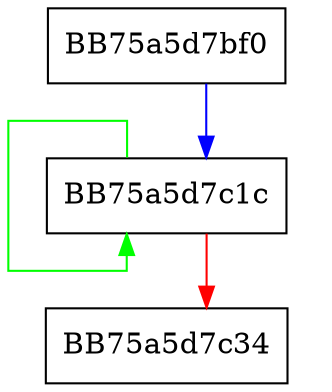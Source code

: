 digraph SSE_punpckldq {
  node [shape="box"];
  graph [splines=ortho];
  BB75a5d7bf0 -> BB75a5d7c1c [color="blue"];
  BB75a5d7c1c -> BB75a5d7c1c [color="green"];
  BB75a5d7c1c -> BB75a5d7c34 [color="red"];
}